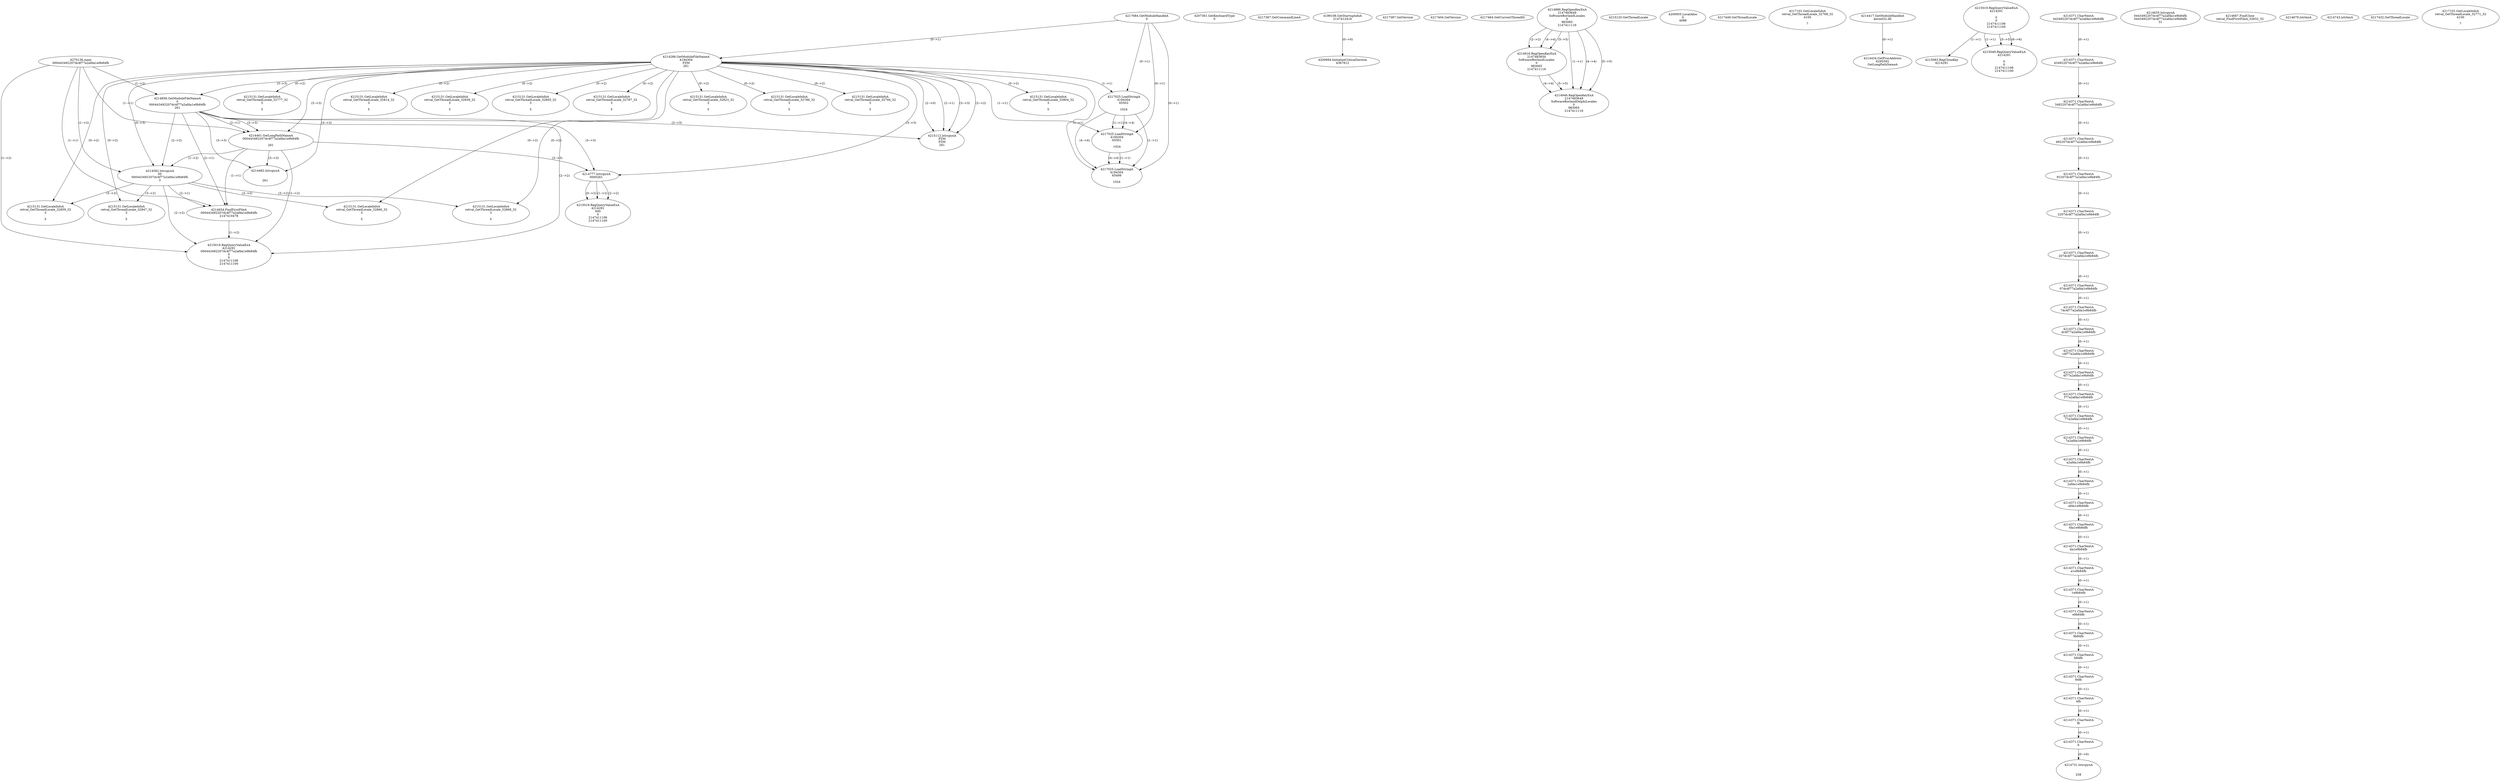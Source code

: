 // Global SCDG with merge call
digraph {
	0 [label="4270136.main
000443492207dc4f77a2afda1e9b84fb"]
	1 [label="4217684.GetModuleHandleA
0"]
	2 [label="4207361.GetKeyboardType
0"]
	3 [label="4217367.GetCommandLineA
"]
	4 [label="4199106.GetStartupInfoA
2147412416"]
	5 [label="4217387.GetVersion
"]
	6 [label="4217404.GetVersion
"]
	7 [label="4217464.GetCurrentThreadId
"]
	8 [label="4214286.GetModuleFileNameA
4194304
PZM
261"]
	1 -> 8 [label="(0-->1)"]
	9 [label="4214856.GetModuleFileNameA
0
000443492207dc4f77a2afda1e9b84fb
261"]
	0 -> 9 [label="(1-->2)"]
	8 -> 9 [label="(3-->3)"]
	10 [label="4214886.RegOpenKeyExA
2147483649
Software\Borland\Locales
0
983065
2147411116"]
	11 [label="4214916.RegOpenKeyExA
2147483650
Software\Borland\Locales
0
983065
2147411116"]
	10 -> 11 [label="(2-->2)"]
	10 -> 11 [label="(4-->4)"]
	10 -> 11 [label="(5-->5)"]
	12 [label="4214946.RegOpenKeyExA
2147483649
Software\Borland\Delphi\Locales
0
983065
2147411116"]
	10 -> 12 [label="(1-->1)"]
	10 -> 12 [label="(4-->4)"]
	11 -> 12 [label="(4-->4)"]
	10 -> 12 [label="(5-->5)"]
	11 -> 12 [label="(5-->5)"]
	13 [label="4215112.lstrcpynA
PZM
PZM
261"]
	8 -> 13 [label="(2-->1)"]
	8 -> 13 [label="(2-->2)"]
	8 -> 13 [label="(3-->3)"]
	9 -> 13 [label="(3-->3)"]
	8 -> 13 [label="(2-->0)"]
	14 [label="4215125.GetThreadLocale
"]
	15 [label="4215131.GetLocaleInfoA
retval_GetThreadLocale_32777_32
3

5"]
	8 -> 15 [label="(0-->2)"]
	16 [label="4217025.LoadStringA
4194304
65502

1024"]
	1 -> 16 [label="(0-->1)"]
	8 -> 16 [label="(1-->1)"]
	17 [label="4200894.InitializeCriticalSection
4367812"]
	4 -> 17 [label="(0-->0)"]
	18 [label="4200955.LocalAlloc
0
4088"]
	19 [label="4217449.GetThreadLocale
"]
	20 [label="4217102.GetLocaleInfoA
retval_GetThreadLocale_32768_32
4100

7"]
	21 [label="4214417.GetModuleHandleA
kernel32.dll"]
	22 [label="4214434.GetProcAddress
6295592
GetLongPathNameA"]
	21 -> 22 [label="(0-->1)"]
	23 [label="4214461.GetLongPathNameA
000443492207dc4f77a2afda1e9b84fb

261"]
	0 -> 23 [label="(1-->1)"]
	9 -> 23 [label="(2-->1)"]
	8 -> 23 [label="(3-->3)"]
	9 -> 23 [label="(3-->3)"]
	24 [label="4214482.lstrcpynA


261"]
	8 -> 24 [label="(3-->3)"]
	9 -> 24 [label="(3-->3)"]
	23 -> 24 [label="(3-->3)"]
	25 [label="4215019.RegQueryValueExA
4214291

0
0
2147411106
2147411100"]
	26 [label="4215083.RegCloseKey
4214291"]
	25 -> 26 [label="(1-->1)"]
	27 [label="4215131.GetLocaleInfoA
retval_GetThreadLocale_32814_32
3

5"]
	8 -> 27 [label="(0-->2)"]
	28 [label="4215049.RegQueryValueExA
4214291

0
0
2147411106
2147411100"]
	25 -> 28 [label="(1-->1)"]
	25 -> 28 [label="(5-->5)"]
	25 -> 28 [label="(6-->6)"]
	29 [label="4215131.GetLocaleInfoA
retval_GetThreadLocale_32839_32
3

5"]
	8 -> 29 [label="(0-->2)"]
	30 [label="4215131.GetLocaleInfoA
retval_GetThreadLocale_32805_32
3

5"]
	8 -> 30 [label="(0-->2)"]
	31 [label="4217025.LoadStringA
4194304
65501

1024"]
	1 -> 31 [label="(0-->1)"]
	8 -> 31 [label="(1-->1)"]
	16 -> 31 [label="(1-->1)"]
	16 -> 31 [label="(4-->4)"]
	32 [label="4215131.GetLocaleInfoA
retval_GetThreadLocale_32787_32
3

5"]
	8 -> 32 [label="(0-->2)"]
	33 [label="4217025.LoadStringA
4194304
65499

1024"]
	1 -> 33 [label="(0-->1)"]
	8 -> 33 [label="(1-->1)"]
	16 -> 33 [label="(1-->1)"]
	31 -> 33 [label="(1-->1)"]
	16 -> 33 [label="(4-->4)"]
	31 -> 33 [label="(4-->4)"]
	34 [label="4214582.lstrcpynA
00
000443492207dc4f77a2afda1e9b84fb
3"]
	0 -> 34 [label="(1-->2)"]
	9 -> 34 [label="(2-->2)"]
	23 -> 34 [label="(1-->2)"]
	8 -> 34 [label="(0-->3)"]
	35 [label="4214371.CharNextA
443492207dc4f77a2afda1e9b84fb"]
	36 [label="4214371.CharNextA
43492207dc4f77a2afda1e9b84fb"]
	35 -> 36 [label="(0-->1)"]
	37 [label="4214371.CharNextA
3492207dc4f77a2afda1e9b84fb"]
	36 -> 37 [label="(0-->1)"]
	38 [label="4214371.CharNextA
492207dc4f77a2afda1e9b84fb"]
	37 -> 38 [label="(0-->1)"]
	39 [label="4214371.CharNextA
92207dc4f77a2afda1e9b84fb"]
	38 -> 39 [label="(0-->1)"]
	40 [label="4214371.CharNextA
2207dc4f77a2afda1e9b84fb"]
	39 -> 40 [label="(0-->1)"]
	41 [label="4214371.CharNextA
207dc4f77a2afda1e9b84fb"]
	40 -> 41 [label="(0-->1)"]
	42 [label="4214371.CharNextA
07dc4f77a2afda1e9b84fb"]
	41 -> 42 [label="(0-->1)"]
	43 [label="4214371.CharNextA
7dc4f77a2afda1e9b84fb"]
	42 -> 43 [label="(0-->1)"]
	44 [label="4214371.CharNextA
dc4f77a2afda1e9b84fb"]
	43 -> 44 [label="(0-->1)"]
	45 [label="4214371.CharNextA
c4f77a2afda1e9b84fb"]
	44 -> 45 [label="(0-->1)"]
	46 [label="4214371.CharNextA
4f77a2afda1e9b84fb"]
	45 -> 46 [label="(0-->1)"]
	47 [label="4214371.CharNextA
f77a2afda1e9b84fb"]
	46 -> 47 [label="(0-->1)"]
	48 [label="4214371.CharNextA
77a2afda1e9b84fb"]
	47 -> 48 [label="(0-->1)"]
	49 [label="4214371.CharNextA
7a2afda1e9b84fb"]
	48 -> 49 [label="(0-->1)"]
	50 [label="4214371.CharNextA
a2afda1e9b84fb"]
	49 -> 50 [label="(0-->1)"]
	51 [label="4214371.CharNextA
2afda1e9b84fb"]
	50 -> 51 [label="(0-->1)"]
	52 [label="4214371.CharNextA
afda1e9b84fb"]
	51 -> 52 [label="(0-->1)"]
	53 [label="4214371.CharNextA
fda1e9b84fb"]
	52 -> 53 [label="(0-->1)"]
	54 [label="4214371.CharNextA
da1e9b84fb"]
	53 -> 54 [label="(0-->1)"]
	55 [label="4214371.CharNextA
a1e9b84fb"]
	54 -> 55 [label="(0-->1)"]
	56 [label="4214371.CharNextA
1e9b84fb"]
	55 -> 56 [label="(0-->1)"]
	57 [label="4214371.CharNextA
e9b84fb"]
	56 -> 57 [label="(0-->1)"]
	58 [label="4214371.CharNextA
9b84fb"]
	57 -> 58 [label="(0-->1)"]
	59 [label="4214371.CharNextA
b84fb"]
	58 -> 59 [label="(0-->1)"]
	60 [label="4214371.CharNextA
84fb"]
	59 -> 60 [label="(0-->1)"]
	61 [label="4214371.CharNextA
4fb"]
	60 -> 61 [label="(0-->1)"]
	62 [label="4214371.CharNextA
fb"]
	61 -> 62 [label="(0-->1)"]
	63 [label="4214371.CharNextA
b"]
	62 -> 63 [label="(0-->1)"]
	64 [label="4214635.lstrcpynA
0443492207dc4f77a2afda1e9b84fb
0443492207dc4f77a2afda1e9b84fb
31"]
	65 [label="4214654.FindFirstFileA
000443492207dc4f77a2afda1e9b84fb
2147410478"]
	0 -> 65 [label="(1-->1)"]
	9 -> 65 [label="(2-->1)"]
	23 -> 65 [label="(1-->1)"]
	34 -> 65 [label="(2-->1)"]
	66 [label="4214667.FindClose
retval_FindFirstFileA_32832_32"]
	67 [label="4214679.lstrlenA
"]
	68 [label="4214731.lstrcpynA


258"]
	63 -> 68 [label="(0-->0)"]
	69 [label="4214743.lstrlenA
"]
	70 [label="4214777.lstrcpynA
00\
00\
261"]
	8 -> 70 [label="(3-->3)"]
	9 -> 70 [label="(3-->3)"]
	23 -> 70 [label="(3-->3)"]
	71 [label="4215019.RegQueryValueExA
4214291
00\
0
0
2147411106
2147411100"]
	70 -> 71 [label="(1-->2)"]
	70 -> 71 [label="(2-->2)"]
	70 -> 71 [label="(0-->2)"]
	72 [label="4215131.GetLocaleInfoA
retval_GetThreadLocale_32866_32
3

5"]
	8 -> 72 [label="(0-->2)"]
	34 -> 72 [label="(3-->2)"]
	73 [label="4217432.GetThreadLocale
"]
	74 [label="4217102.GetLocaleInfoA
retval_GetThreadLocale_32771_32
4100

7"]
	75 [label="4215131.GetLocaleInfoA
retval_GetThreadLocale_32823_32
3

5"]
	8 -> 75 [label="(0-->2)"]
	76 [label="4215131.GetLocaleInfoA
retval_GetThreadLocale_32786_32
3

5"]
	8 -> 76 [label="(0-->2)"]
	77 [label="4215131.GetLocaleInfoA
retval_GetThreadLocale_32794_32
3

5"]
	8 -> 77 [label="(0-->2)"]
	78 [label="4215131.GetLocaleInfoA
retval_GetThreadLocale_32859_32
3

5"]
	8 -> 78 [label="(0-->2)"]
	34 -> 78 [label="(3-->2)"]
	79 [label="4215019.RegQueryValueExA
4214291
000443492207dc4f77a2afda1e9b84fb
0
0
2147411106
2147411100"]
	0 -> 79 [label="(1-->2)"]
	9 -> 79 [label="(2-->2)"]
	23 -> 79 [label="(1-->2)"]
	34 -> 79 [label="(2-->2)"]
	65 -> 79 [label="(1-->2)"]
	80 [label="4215131.GetLocaleInfoA
retval_GetThreadLocale_32868_32
3

5"]
	8 -> 80 [label="(0-->2)"]
	34 -> 80 [label="(3-->2)"]
	81 [label="4215131.GetLocaleInfoA
retval_GetThreadLocale_32847_32
3

5"]
	8 -> 81 [label="(0-->2)"]
	34 -> 81 [label="(3-->2)"]
	82 [label="4215131.GetLocaleInfoA
retval_GetThreadLocale_32804_32
3

5"]
	8 -> 82 [label="(0-->2)"]
}

